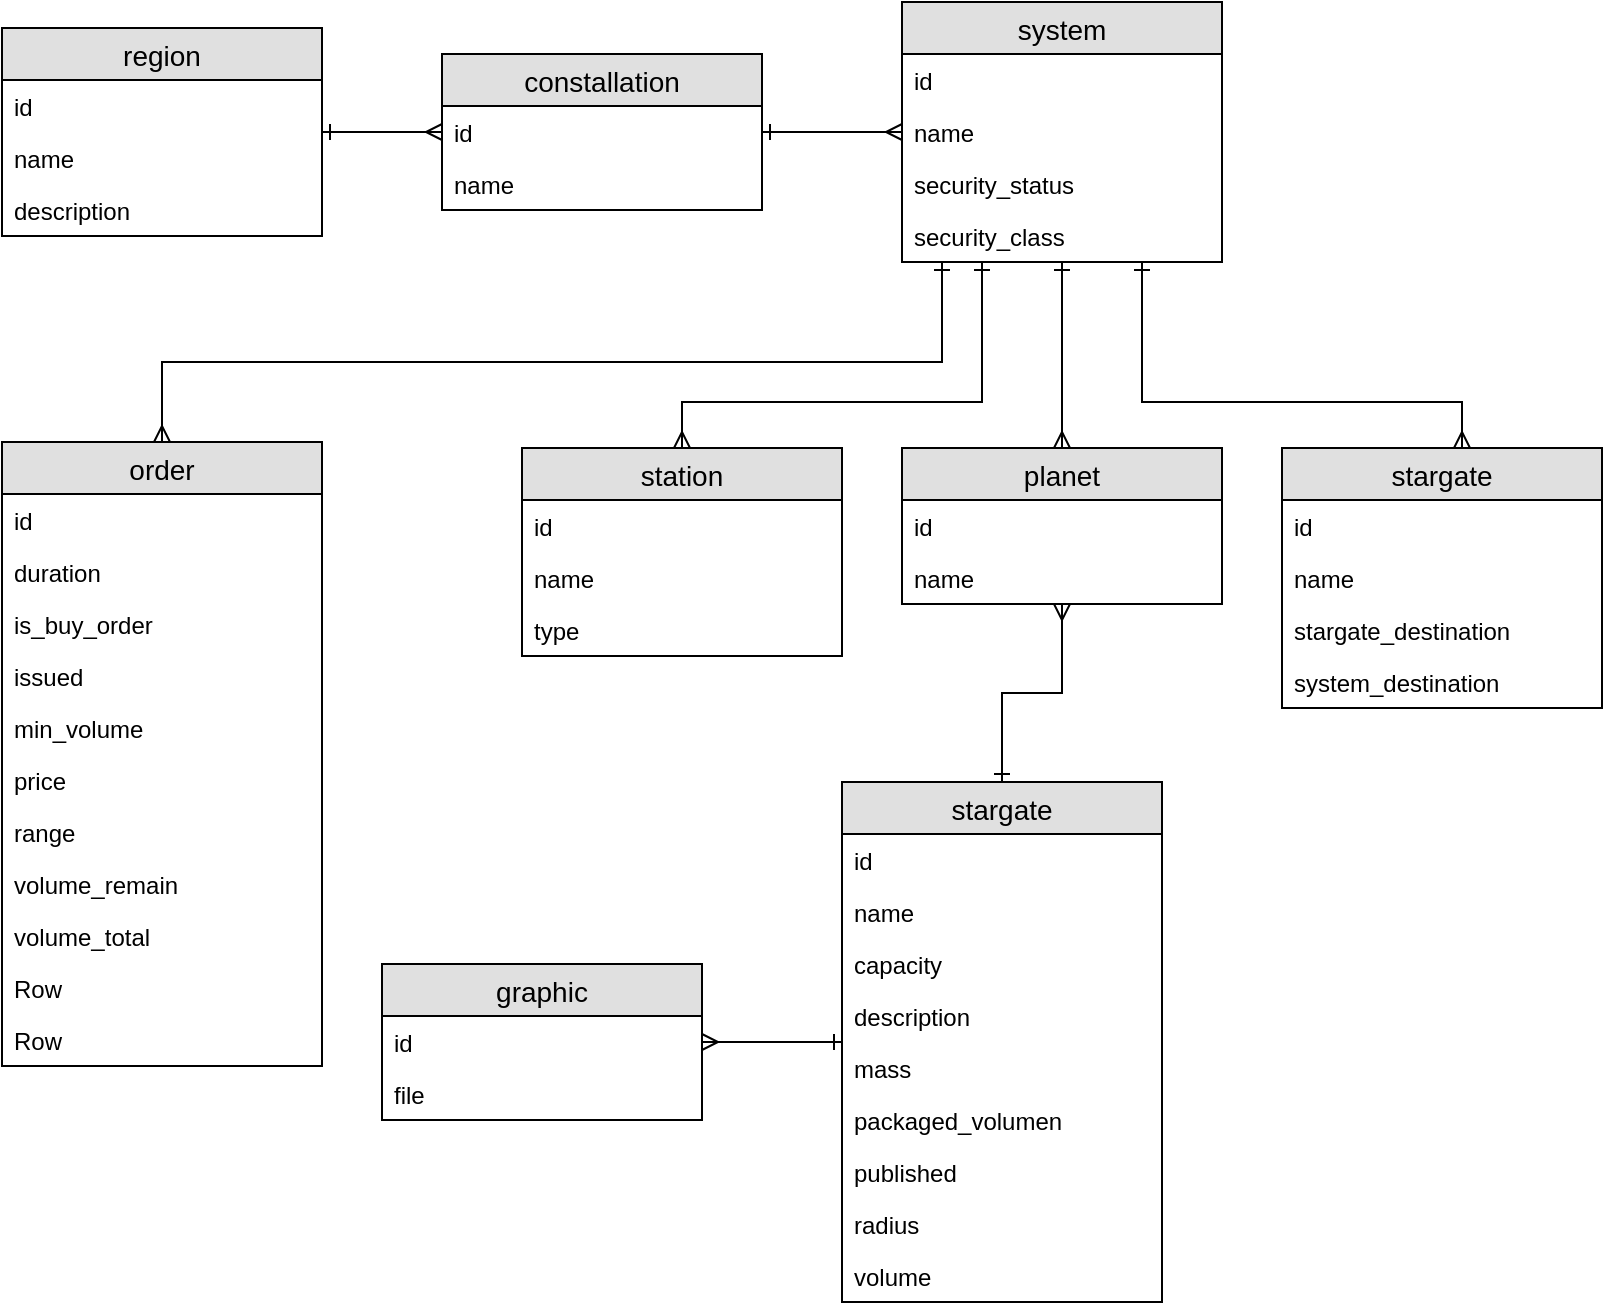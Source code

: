 <mxfile version="12.1.3" pages="1"><diagram id="XClXHxJbkyPJ61i--EI9" name="Page-1"><mxGraphModel dx="1336" dy="612" grid="1" gridSize="10" guides="1" tooltips="1" connect="1" arrows="1" fold="1" page="1" pageScale="1" pageWidth="827" pageHeight="1169" math="0" shadow="0"><root><mxCell id="0"/><mxCell id="1" parent="0"/><mxCell id="xUmiJHG2RQdsuN9Ointp-37" style="edgeStyle=orthogonalEdgeStyle;rounded=0;orthogonalLoop=1;jettySize=auto;html=1;startArrow=ERone;startFill=0;endArrow=ERmany;endFill=0;" edge="1" parent="1" source="xUmiJHG2RQdsuN9Ointp-18" target="xUmiJHG2RQdsuN9Ointp-22"><mxGeometry relative="1" as="geometry"/></mxCell><mxCell id="xUmiJHG2RQdsuN9Ointp-18" value="region" style="swimlane;fontStyle=0;childLayout=stackLayout;horizontal=1;startSize=26;fillColor=#e0e0e0;horizontalStack=0;resizeParent=1;resizeParentMax=0;resizeLast=0;collapsible=1;marginBottom=0;swimlaneFillColor=#ffffff;align=center;fontSize=14;" vertex="1" parent="1"><mxGeometry x="20" y="83" width="160" height="104" as="geometry"/></mxCell><mxCell id="xUmiJHG2RQdsuN9Ointp-19" value="id" style="text;strokeColor=none;fillColor=none;spacingLeft=4;spacingRight=4;overflow=hidden;rotatable=0;points=[[0,0.5],[1,0.5]];portConstraint=eastwest;fontSize=12;" vertex="1" parent="xUmiJHG2RQdsuN9Ointp-18"><mxGeometry y="26" width="160" height="26" as="geometry"/></mxCell><mxCell id="xUmiJHG2RQdsuN9Ointp-20" value="name" style="text;strokeColor=none;fillColor=none;spacingLeft=4;spacingRight=4;overflow=hidden;rotatable=0;points=[[0,0.5],[1,0.5]];portConstraint=eastwest;fontSize=12;" vertex="1" parent="xUmiJHG2RQdsuN9Ointp-18"><mxGeometry y="52" width="160" height="26" as="geometry"/></mxCell><mxCell id="xUmiJHG2RQdsuN9Ointp-21" value="description" style="text;strokeColor=none;fillColor=none;spacingLeft=4;spacingRight=4;overflow=hidden;rotatable=0;points=[[0,0.5],[1,0.5]];portConstraint=eastwest;fontSize=12;" vertex="1" parent="xUmiJHG2RQdsuN9Ointp-18"><mxGeometry y="78" width="160" height="26" as="geometry"/></mxCell><mxCell id="xUmiJHG2RQdsuN9Ointp-38" style="edgeStyle=orthogonalEdgeStyle;rounded=0;orthogonalLoop=1;jettySize=auto;html=1;startArrow=ERone;startFill=0;endArrow=ERmany;endFill=0;" edge="1" parent="1" source="xUmiJHG2RQdsuN9Ointp-22" target="xUmiJHG2RQdsuN9Ointp-26"><mxGeometry relative="1" as="geometry"/></mxCell><mxCell id="xUmiJHG2RQdsuN9Ointp-22" value="constallation" style="swimlane;fontStyle=0;childLayout=stackLayout;horizontal=1;startSize=26;fillColor=#e0e0e0;horizontalStack=0;resizeParent=1;resizeParentMax=0;resizeLast=0;collapsible=1;marginBottom=0;swimlaneFillColor=#ffffff;align=center;fontSize=14;" vertex="1" parent="1"><mxGeometry x="240" y="96" width="160" height="78" as="geometry"/></mxCell><mxCell id="xUmiJHG2RQdsuN9Ointp-23" value="id" style="text;strokeColor=none;fillColor=none;spacingLeft=4;spacingRight=4;overflow=hidden;rotatable=0;points=[[0,0.5],[1,0.5]];portConstraint=eastwest;fontSize=12;" vertex="1" parent="xUmiJHG2RQdsuN9Ointp-22"><mxGeometry y="26" width="160" height="26" as="geometry"/></mxCell><mxCell id="xUmiJHG2RQdsuN9Ointp-24" value="name" style="text;strokeColor=none;fillColor=none;spacingLeft=4;spacingRight=4;overflow=hidden;rotatable=0;points=[[0,0.5],[1,0.5]];portConstraint=eastwest;fontSize=12;" vertex="1" parent="xUmiJHG2RQdsuN9Ointp-22"><mxGeometry y="52" width="160" height="26" as="geometry"/></mxCell><mxCell id="xUmiJHG2RQdsuN9Ointp-57" style="edgeStyle=orthogonalEdgeStyle;rounded=0;orthogonalLoop=1;jettySize=auto;html=1;startArrow=ERone;startFill=0;endArrow=ERmany;endFill=0;entryX=0.5;entryY=0;entryDx=0;entryDy=0;" edge="1" parent="1" source="xUmiJHG2RQdsuN9Ointp-26" target="xUmiJHG2RQdsuN9Ointp-42"><mxGeometry relative="1" as="geometry"><Array as="points"><mxPoint x="510" y="270"/><mxPoint x="360" y="270"/></Array></mxGeometry></mxCell><mxCell id="xUmiJHG2RQdsuN9Ointp-58" style="edgeStyle=orthogonalEdgeStyle;rounded=0;orthogonalLoop=1;jettySize=auto;html=1;startArrow=ERone;startFill=0;endArrow=ERmany;endFill=0;" edge="1" parent="1" source="xUmiJHG2RQdsuN9Ointp-26" target="xUmiJHG2RQdsuN9Ointp-47"><mxGeometry relative="1" as="geometry"/></mxCell><mxCell id="xUmiJHG2RQdsuN9Ointp-59" style="edgeStyle=orthogonalEdgeStyle;rounded=0;orthogonalLoop=1;jettySize=auto;html=1;startArrow=ERone;startFill=0;endArrow=ERmany;endFill=0;" edge="1" parent="1" source="xUmiJHG2RQdsuN9Ointp-26" target="xUmiJHG2RQdsuN9Ointp-52"><mxGeometry relative="1" as="geometry"><Array as="points"><mxPoint x="590" y="270"/><mxPoint x="750" y="270"/></Array></mxGeometry></mxCell><mxCell id="xUmiJHG2RQdsuN9Ointp-88" style="edgeStyle=orthogonalEdgeStyle;rounded=0;orthogonalLoop=1;jettySize=auto;html=1;entryX=0.5;entryY=0;entryDx=0;entryDy=0;startArrow=ERone;startFill=0;endArrow=ERmany;endFill=0;" edge="1" parent="1" source="xUmiJHG2RQdsuN9Ointp-26" target="xUmiJHG2RQdsuN9Ointp-75"><mxGeometry relative="1" as="geometry"><Array as="points"><mxPoint x="490" y="250"/><mxPoint x="100" y="250"/></Array></mxGeometry></mxCell><mxCell id="xUmiJHG2RQdsuN9Ointp-26" value="system" style="swimlane;fontStyle=0;childLayout=stackLayout;horizontal=1;startSize=26;fillColor=#e0e0e0;horizontalStack=0;resizeParent=1;resizeParentMax=0;resizeLast=0;collapsible=1;marginBottom=0;swimlaneFillColor=#ffffff;align=center;fontSize=14;" vertex="1" parent="1"><mxGeometry x="470" y="70" width="160" height="130" as="geometry"><mxRectangle x="80" y="485" width="80" height="26" as="alternateBounds"/></mxGeometry></mxCell><mxCell id="xUmiJHG2RQdsuN9Ointp-27" value="id" style="text;strokeColor=none;fillColor=none;spacingLeft=4;spacingRight=4;overflow=hidden;rotatable=0;points=[[0,0.5],[1,0.5]];portConstraint=eastwest;fontSize=12;" vertex="1" parent="xUmiJHG2RQdsuN9Ointp-26"><mxGeometry y="26" width="160" height="26" as="geometry"/></mxCell><mxCell id="xUmiJHG2RQdsuN9Ointp-28" value="name" style="text;strokeColor=none;fillColor=none;spacingLeft=4;spacingRight=4;overflow=hidden;rotatable=0;points=[[0,0.5],[1,0.5]];portConstraint=eastwest;fontSize=12;" vertex="1" parent="xUmiJHG2RQdsuN9Ointp-26"><mxGeometry y="52" width="160" height="26" as="geometry"/></mxCell><mxCell id="xUmiJHG2RQdsuN9Ointp-29" value="security_status" style="text;strokeColor=none;fillColor=none;spacingLeft=4;spacingRight=4;overflow=hidden;rotatable=0;points=[[0,0.5],[1,0.5]];portConstraint=eastwest;fontSize=12;" vertex="1" parent="xUmiJHG2RQdsuN9Ointp-26"><mxGeometry y="78" width="160" height="26" as="geometry"/></mxCell><mxCell id="xUmiJHG2RQdsuN9Ointp-34" value="security_class" style="text;strokeColor=none;fillColor=none;spacingLeft=4;spacingRight=4;overflow=hidden;rotatable=0;points=[[0,0.5],[1,0.5]];portConstraint=eastwest;fontSize=12;" vertex="1" parent="xUmiJHG2RQdsuN9Ointp-26"><mxGeometry y="104" width="160" height="26" as="geometry"/></mxCell><mxCell id="xUmiJHG2RQdsuN9Ointp-42" value="station" style="swimlane;fontStyle=0;childLayout=stackLayout;horizontal=1;startSize=26;fillColor=#e0e0e0;horizontalStack=0;resizeParent=1;resizeParentMax=0;resizeLast=0;collapsible=1;marginBottom=0;swimlaneFillColor=#ffffff;align=center;fontSize=14;" vertex="1" parent="1"><mxGeometry x="280" y="293" width="160" height="104" as="geometry"><mxRectangle x="80" y="485" width="80" height="26" as="alternateBounds"/></mxGeometry></mxCell><mxCell id="xUmiJHG2RQdsuN9Ointp-43" value="id" style="text;strokeColor=none;fillColor=none;spacingLeft=4;spacingRight=4;overflow=hidden;rotatable=0;points=[[0,0.5],[1,0.5]];portConstraint=eastwest;fontSize=12;" vertex="1" parent="xUmiJHG2RQdsuN9Ointp-42"><mxGeometry y="26" width="160" height="26" as="geometry"/></mxCell><mxCell id="xUmiJHG2RQdsuN9Ointp-44" value="name" style="text;strokeColor=none;fillColor=none;spacingLeft=4;spacingRight=4;overflow=hidden;rotatable=0;points=[[0,0.5],[1,0.5]];portConstraint=eastwest;fontSize=12;" vertex="1" parent="xUmiJHG2RQdsuN9Ointp-42"><mxGeometry y="52" width="160" height="26" as="geometry"/></mxCell><mxCell id="xUmiJHG2RQdsuN9Ointp-45" value="type" style="text;strokeColor=none;fillColor=none;spacingLeft=4;spacingRight=4;overflow=hidden;rotatable=0;points=[[0,0.5],[1,0.5]];portConstraint=eastwest;fontSize=12;" vertex="1" parent="xUmiJHG2RQdsuN9Ointp-42"><mxGeometry y="78" width="160" height="26" as="geometry"/></mxCell><mxCell id="xUmiJHG2RQdsuN9Ointp-47" value="planet" style="swimlane;fontStyle=0;childLayout=stackLayout;horizontal=1;startSize=26;fillColor=#e0e0e0;horizontalStack=0;resizeParent=1;resizeParentMax=0;resizeLast=0;collapsible=1;marginBottom=0;swimlaneFillColor=#ffffff;align=center;fontSize=14;" vertex="1" parent="1"><mxGeometry x="470" y="293" width="160" height="78" as="geometry"><mxRectangle x="80" y="485" width="80" height="26" as="alternateBounds"/></mxGeometry></mxCell><mxCell id="xUmiJHG2RQdsuN9Ointp-48" value="id" style="text;strokeColor=none;fillColor=none;spacingLeft=4;spacingRight=4;overflow=hidden;rotatable=0;points=[[0,0.5],[1,0.5]];portConstraint=eastwest;fontSize=12;" vertex="1" parent="xUmiJHG2RQdsuN9Ointp-47"><mxGeometry y="26" width="160" height="26" as="geometry"/></mxCell><mxCell id="xUmiJHG2RQdsuN9Ointp-49" value="name" style="text;strokeColor=none;fillColor=none;spacingLeft=4;spacingRight=4;overflow=hidden;rotatable=0;points=[[0,0.5],[1,0.5]];portConstraint=eastwest;fontSize=12;" vertex="1" parent="xUmiJHG2RQdsuN9Ointp-47"><mxGeometry y="52" width="160" height="26" as="geometry"/></mxCell><mxCell id="xUmiJHG2RQdsuN9Ointp-52" value="stargate" style="swimlane;fontStyle=0;childLayout=stackLayout;horizontal=1;startSize=26;fillColor=#e0e0e0;horizontalStack=0;resizeParent=1;resizeParentMax=0;resizeLast=0;collapsible=1;marginBottom=0;swimlaneFillColor=#ffffff;align=center;fontSize=14;" vertex="1" parent="1"><mxGeometry x="660" y="293" width="160" height="130" as="geometry"><mxRectangle x="80" y="485" width="80" height="26" as="alternateBounds"/></mxGeometry></mxCell><mxCell id="xUmiJHG2RQdsuN9Ointp-53" value="id" style="text;strokeColor=none;fillColor=none;spacingLeft=4;spacingRight=4;overflow=hidden;rotatable=0;points=[[0,0.5],[1,0.5]];portConstraint=eastwest;fontSize=12;" vertex="1" parent="xUmiJHG2RQdsuN9Ointp-52"><mxGeometry y="26" width="160" height="26" as="geometry"/></mxCell><mxCell id="xUmiJHG2RQdsuN9Ointp-54" value="name" style="text;strokeColor=none;fillColor=none;spacingLeft=4;spacingRight=4;overflow=hidden;rotatable=0;points=[[0,0.5],[1,0.5]];portConstraint=eastwest;fontSize=12;" vertex="1" parent="xUmiJHG2RQdsuN9Ointp-52"><mxGeometry y="52" width="160" height="26" as="geometry"/></mxCell><mxCell id="xUmiJHG2RQdsuN9Ointp-55" value="stargate_destination" style="text;strokeColor=none;fillColor=none;spacingLeft=4;spacingRight=4;overflow=hidden;rotatable=0;points=[[0,0.5],[1,0.5]];portConstraint=eastwest;fontSize=12;" vertex="1" parent="xUmiJHG2RQdsuN9Ointp-52"><mxGeometry y="78" width="160" height="26" as="geometry"/></mxCell><mxCell id="xUmiJHG2RQdsuN9Ointp-56" value="system_destination" style="text;strokeColor=none;fillColor=none;spacingLeft=4;spacingRight=4;overflow=hidden;rotatable=0;points=[[0,0.5],[1,0.5]];portConstraint=eastwest;fontSize=12;" vertex="1" parent="xUmiJHG2RQdsuN9Ointp-52"><mxGeometry y="104" width="160" height="26" as="geometry"/></mxCell><mxCell id="xUmiJHG2RQdsuN9Ointp-65" style="edgeStyle=orthogonalEdgeStyle;rounded=0;orthogonalLoop=1;jettySize=auto;html=1;startArrow=ERone;startFill=0;endArrow=ERmany;endFill=0;" edge="1" parent="1" source="xUmiJHG2RQdsuN9Ointp-60" target="xUmiJHG2RQdsuN9Ointp-47"><mxGeometry relative="1" as="geometry"/></mxCell><mxCell id="xUmiJHG2RQdsuN9Ointp-74" style="edgeStyle=orthogonalEdgeStyle;rounded=0;orthogonalLoop=1;jettySize=auto;html=1;startArrow=ERone;startFill=0;endArrow=ERmany;endFill=0;" edge="1" parent="1" source="xUmiJHG2RQdsuN9Ointp-60" target="xUmiJHG2RQdsuN9Ointp-71"><mxGeometry relative="1" as="geometry"/></mxCell><mxCell id="xUmiJHG2RQdsuN9Ointp-60" value="stargate" style="swimlane;fontStyle=0;childLayout=stackLayout;horizontal=1;startSize=26;fillColor=#e0e0e0;horizontalStack=0;resizeParent=1;resizeParentMax=0;resizeLast=0;collapsible=1;marginBottom=0;swimlaneFillColor=#ffffff;align=center;fontSize=14;" vertex="1" parent="1"><mxGeometry x="440" y="460" width="160" height="260" as="geometry"><mxRectangle x="80" y="485" width="80" height="26" as="alternateBounds"/></mxGeometry></mxCell><mxCell id="xUmiJHG2RQdsuN9Ointp-61" value="id" style="text;strokeColor=none;fillColor=none;spacingLeft=4;spacingRight=4;overflow=hidden;rotatable=0;points=[[0,0.5],[1,0.5]];portConstraint=eastwest;fontSize=12;" vertex="1" parent="xUmiJHG2RQdsuN9Ointp-60"><mxGeometry y="26" width="160" height="26" as="geometry"/></mxCell><mxCell id="xUmiJHG2RQdsuN9Ointp-62" value="name" style="text;strokeColor=none;fillColor=none;spacingLeft=4;spacingRight=4;overflow=hidden;rotatable=0;points=[[0,0.5],[1,0.5]];portConstraint=eastwest;fontSize=12;" vertex="1" parent="xUmiJHG2RQdsuN9Ointp-60"><mxGeometry y="52" width="160" height="26" as="geometry"/></mxCell><mxCell id="xUmiJHG2RQdsuN9Ointp-63" value="capacity" style="text;strokeColor=none;fillColor=none;spacingLeft=4;spacingRight=4;overflow=hidden;rotatable=0;points=[[0,0.5],[1,0.5]];portConstraint=eastwest;fontSize=12;" vertex="1" parent="xUmiJHG2RQdsuN9Ointp-60"><mxGeometry y="78" width="160" height="26" as="geometry"/></mxCell><mxCell id="xUmiJHG2RQdsuN9Ointp-64" value="description" style="text;strokeColor=none;fillColor=none;spacingLeft=4;spacingRight=4;overflow=hidden;rotatable=0;points=[[0,0.5],[1,0.5]];portConstraint=eastwest;fontSize=12;" vertex="1" parent="xUmiJHG2RQdsuN9Ointp-60"><mxGeometry y="104" width="160" height="26" as="geometry"/></mxCell><mxCell id="xUmiJHG2RQdsuN9Ointp-66" value="mass" style="text;strokeColor=none;fillColor=none;spacingLeft=4;spacingRight=4;overflow=hidden;rotatable=0;points=[[0,0.5],[1,0.5]];portConstraint=eastwest;fontSize=12;" vertex="1" parent="xUmiJHG2RQdsuN9Ointp-60"><mxGeometry y="130" width="160" height="26" as="geometry"/></mxCell><mxCell id="xUmiJHG2RQdsuN9Ointp-67" value="packaged_volumen" style="text;strokeColor=none;fillColor=none;spacingLeft=4;spacingRight=4;overflow=hidden;rotatable=0;points=[[0,0.5],[1,0.5]];portConstraint=eastwest;fontSize=12;" vertex="1" parent="xUmiJHG2RQdsuN9Ointp-60"><mxGeometry y="156" width="160" height="26" as="geometry"/></mxCell><mxCell id="xUmiJHG2RQdsuN9Ointp-68" value="published" style="text;strokeColor=none;fillColor=none;spacingLeft=4;spacingRight=4;overflow=hidden;rotatable=0;points=[[0,0.5],[1,0.5]];portConstraint=eastwest;fontSize=12;" vertex="1" parent="xUmiJHG2RQdsuN9Ointp-60"><mxGeometry y="182" width="160" height="26" as="geometry"/></mxCell><mxCell id="xUmiJHG2RQdsuN9Ointp-69" value="radius" style="text;strokeColor=none;fillColor=none;spacingLeft=4;spacingRight=4;overflow=hidden;rotatable=0;points=[[0,0.5],[1,0.5]];portConstraint=eastwest;fontSize=12;" vertex="1" parent="xUmiJHG2RQdsuN9Ointp-60"><mxGeometry y="208" width="160" height="26" as="geometry"/></mxCell><mxCell id="xUmiJHG2RQdsuN9Ointp-70" value="volume" style="text;strokeColor=none;fillColor=none;spacingLeft=4;spacingRight=4;overflow=hidden;rotatable=0;points=[[0,0.5],[1,0.5]];portConstraint=eastwest;fontSize=12;" vertex="1" parent="xUmiJHG2RQdsuN9Ointp-60"><mxGeometry y="234" width="160" height="26" as="geometry"/></mxCell><mxCell id="xUmiJHG2RQdsuN9Ointp-71" value="graphic" style="swimlane;fontStyle=0;childLayout=stackLayout;horizontal=1;startSize=26;fillColor=#e0e0e0;horizontalStack=0;resizeParent=1;resizeParentMax=0;resizeLast=0;collapsible=1;marginBottom=0;swimlaneFillColor=#ffffff;align=center;fontSize=14;" vertex="1" parent="1"><mxGeometry x="210" y="551" width="160" height="78" as="geometry"><mxRectangle x="80" y="485" width="80" height="26" as="alternateBounds"/></mxGeometry></mxCell><mxCell id="xUmiJHG2RQdsuN9Ointp-72" value="id" style="text;strokeColor=none;fillColor=none;spacingLeft=4;spacingRight=4;overflow=hidden;rotatable=0;points=[[0,0.5],[1,0.5]];portConstraint=eastwest;fontSize=12;" vertex="1" parent="xUmiJHG2RQdsuN9Ointp-71"><mxGeometry y="26" width="160" height="26" as="geometry"/></mxCell><mxCell id="xUmiJHG2RQdsuN9Ointp-73" value="file" style="text;strokeColor=none;fillColor=none;spacingLeft=4;spacingRight=4;overflow=hidden;rotatable=0;points=[[0,0.5],[1,0.5]];portConstraint=eastwest;fontSize=12;" vertex="1" parent="xUmiJHG2RQdsuN9Ointp-71"><mxGeometry y="52" width="160" height="26" as="geometry"/></mxCell><mxCell id="xUmiJHG2RQdsuN9Ointp-75" value="order" style="swimlane;fontStyle=0;childLayout=stackLayout;horizontal=1;startSize=26;fillColor=#e0e0e0;horizontalStack=0;resizeParent=1;resizeParentMax=0;resizeLast=0;collapsible=1;marginBottom=0;swimlaneFillColor=#ffffff;align=center;fontSize=14;" vertex="1" parent="1"><mxGeometry x="20" y="290" width="160" height="312" as="geometry"/></mxCell><mxCell id="xUmiJHG2RQdsuN9Ointp-79" value="id" style="text;strokeColor=none;fillColor=none;spacingLeft=4;spacingRight=4;overflow=hidden;rotatable=0;points=[[0,0.5],[1,0.5]];portConstraint=eastwest;fontSize=12;" vertex="1" parent="xUmiJHG2RQdsuN9Ointp-75"><mxGeometry y="26" width="160" height="26" as="geometry"/></mxCell><mxCell id="xUmiJHG2RQdsuN9Ointp-76" value="duration" style="text;strokeColor=none;fillColor=none;spacingLeft=4;spacingRight=4;overflow=hidden;rotatable=0;points=[[0,0.5],[1,0.5]];portConstraint=eastwest;fontSize=12;" vertex="1" parent="xUmiJHG2RQdsuN9Ointp-75"><mxGeometry y="52" width="160" height="26" as="geometry"/></mxCell><mxCell id="xUmiJHG2RQdsuN9Ointp-77" value="is_buy_order" style="text;strokeColor=none;fillColor=none;spacingLeft=4;spacingRight=4;overflow=hidden;rotatable=0;points=[[0,0.5],[1,0.5]];portConstraint=eastwest;fontSize=12;" vertex="1" parent="xUmiJHG2RQdsuN9Ointp-75"><mxGeometry y="78" width="160" height="26" as="geometry"/></mxCell><mxCell id="xUmiJHG2RQdsuN9Ointp-78" value="issued" style="text;strokeColor=none;fillColor=none;spacingLeft=4;spacingRight=4;overflow=hidden;rotatable=0;points=[[0,0.5],[1,0.5]];portConstraint=eastwest;fontSize=12;" vertex="1" parent="xUmiJHG2RQdsuN9Ointp-75"><mxGeometry y="104" width="160" height="26" as="geometry"/></mxCell><mxCell id="xUmiJHG2RQdsuN9Ointp-81" value="min_volume" style="text;strokeColor=none;fillColor=none;spacingLeft=4;spacingRight=4;overflow=hidden;rotatable=0;points=[[0,0.5],[1,0.5]];portConstraint=eastwest;fontSize=12;" vertex="1" parent="xUmiJHG2RQdsuN9Ointp-75"><mxGeometry y="130" width="160" height="26" as="geometry"/></mxCell><mxCell id="xUmiJHG2RQdsuN9Ointp-83" value="price" style="text;strokeColor=none;fillColor=none;spacingLeft=4;spacingRight=4;overflow=hidden;rotatable=0;points=[[0,0.5],[1,0.5]];portConstraint=eastwest;fontSize=12;" vertex="1" parent="xUmiJHG2RQdsuN9Ointp-75"><mxGeometry y="156" width="160" height="26" as="geometry"/></mxCell><mxCell id="xUmiJHG2RQdsuN9Ointp-85" value="range" style="text;strokeColor=none;fillColor=none;spacingLeft=4;spacingRight=4;overflow=hidden;rotatable=0;points=[[0,0.5],[1,0.5]];portConstraint=eastwest;fontSize=12;" vertex="1" parent="xUmiJHG2RQdsuN9Ointp-75"><mxGeometry y="182" width="160" height="26" as="geometry"/></mxCell><mxCell id="xUmiJHG2RQdsuN9Ointp-86" value="volume_remain" style="text;strokeColor=none;fillColor=none;spacingLeft=4;spacingRight=4;overflow=hidden;rotatable=0;points=[[0,0.5],[1,0.5]];portConstraint=eastwest;fontSize=12;" vertex="1" parent="xUmiJHG2RQdsuN9Ointp-75"><mxGeometry y="208" width="160" height="26" as="geometry"/></mxCell><mxCell id="xUmiJHG2RQdsuN9Ointp-84" value="volume_total" style="text;strokeColor=none;fillColor=none;spacingLeft=4;spacingRight=4;overflow=hidden;rotatable=0;points=[[0,0.5],[1,0.5]];portConstraint=eastwest;fontSize=12;" vertex="1" parent="xUmiJHG2RQdsuN9Ointp-75"><mxGeometry y="234" width="160" height="26" as="geometry"/></mxCell><mxCell id="xUmiJHG2RQdsuN9Ointp-80" value="Row" style="text;strokeColor=none;fillColor=none;spacingLeft=4;spacingRight=4;overflow=hidden;rotatable=0;points=[[0,0.5],[1,0.5]];portConstraint=eastwest;fontSize=12;" vertex="1" parent="xUmiJHG2RQdsuN9Ointp-75"><mxGeometry y="260" width="160" height="26" as="geometry"/></mxCell><mxCell id="xUmiJHG2RQdsuN9Ointp-82" value="Row" style="text;strokeColor=none;fillColor=none;spacingLeft=4;spacingRight=4;overflow=hidden;rotatable=0;points=[[0,0.5],[1,0.5]];portConstraint=eastwest;fontSize=12;" vertex="1" parent="xUmiJHG2RQdsuN9Ointp-75"><mxGeometry y="286" width="160" height="26" as="geometry"/></mxCell></root></mxGraphModel></diagram></mxfile>